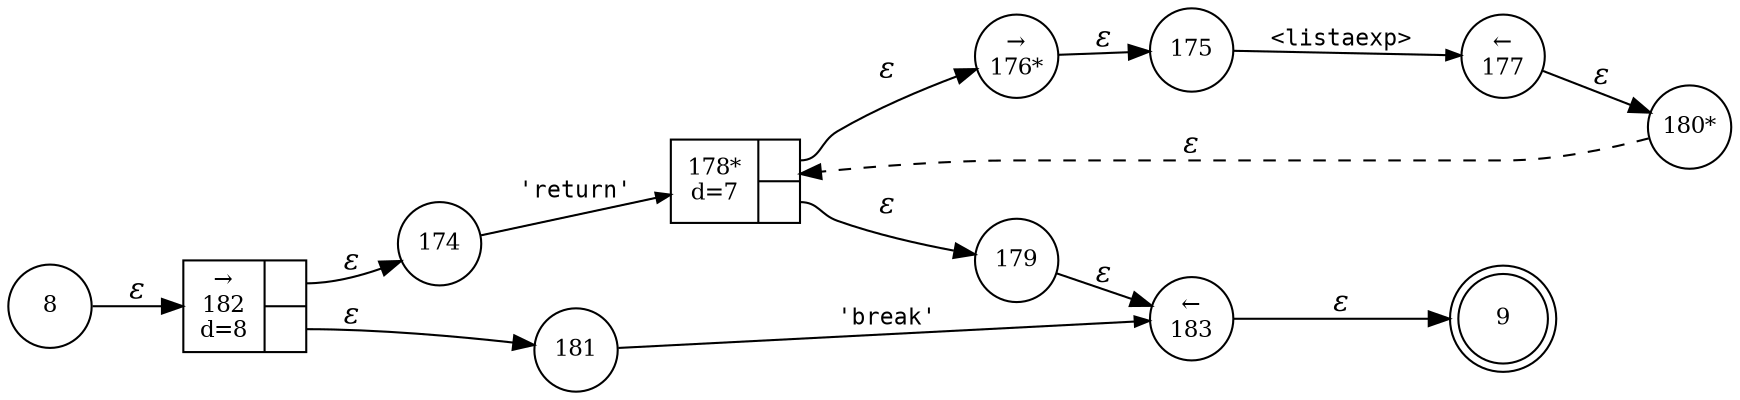 digraph ATN {
rankdir=LR;
s9[fontsize=11, label="9", shape=doublecircle, fixedsize=true, width=.6];
s175[fontsize=11,label="175", shape=circle, fixedsize=true, width=.55, peripheries=1];
s174[fontsize=11,label="174", shape=circle, fixedsize=true, width=.55, peripheries=1];
s178[fontsize=11,label="{178*\nd=7|{<p0>|<p1>}}", shape=record, fixedsize=false, peripheries=1];
s8[fontsize=11,label="8", shape=circle, fixedsize=true, width=.55, peripheries=1];
s179[fontsize=11,label="179", shape=circle, fixedsize=true, width=.55, peripheries=1];
s176[fontsize=11,label="&rarr;\n176*", shape=circle, fixedsize=true, width=.55, peripheries=1];
s177[fontsize=11,label="&larr;\n177", shape=circle, fixedsize=true, width=.55, peripheries=1];
s182[fontsize=11,label="{&rarr;\n182\nd=8|{<p0>|<p1>}}", shape=record, fixedsize=false, peripheries=1];
s183[fontsize=11,label="&larr;\n183", shape=circle, fixedsize=true, width=.55, peripheries=1];
s180[fontsize=11,label="180*", shape=circle, fixedsize=true, width=.55, peripheries=1];
s181[fontsize=11,label="181", shape=circle, fixedsize=true, width=.55, peripheries=1];
s8 -> s182 [fontname="Times-Italic", label="&epsilon;"];
s182:p0 -> s174 [fontname="Times-Italic", label="&epsilon;"];
s182:p1 -> s181 [fontname="Times-Italic", label="&epsilon;"];
s174 -> s178 [fontsize=11, fontname="Courier", arrowsize=.7, label = "'return'", arrowhead = normal];
s181 -> s183 [fontsize=11, fontname="Courier", arrowsize=.7, label = "'break'", arrowhead = normal];
s178:p0 -> s176 [fontname="Times-Italic", label="&epsilon;"];
s178:p1 -> s179 [fontname="Times-Italic", label="&epsilon;"];
s183 -> s9 [fontname="Times-Italic", label="&epsilon;"];
s176 -> s175 [fontname="Times-Italic", label="&epsilon;"];
s179 -> s183 [fontname="Times-Italic", label="&epsilon;"];
s175 -> s177 [fontsize=11, fontname="Courier", arrowsize=.7, label = "<listaexp>", arrowhead = normal];
s177 -> s180 [fontname="Times-Italic", label="&epsilon;"];
s180 -> s178 [fontname="Times-Italic", label="&epsilon;", style="dashed"];
}